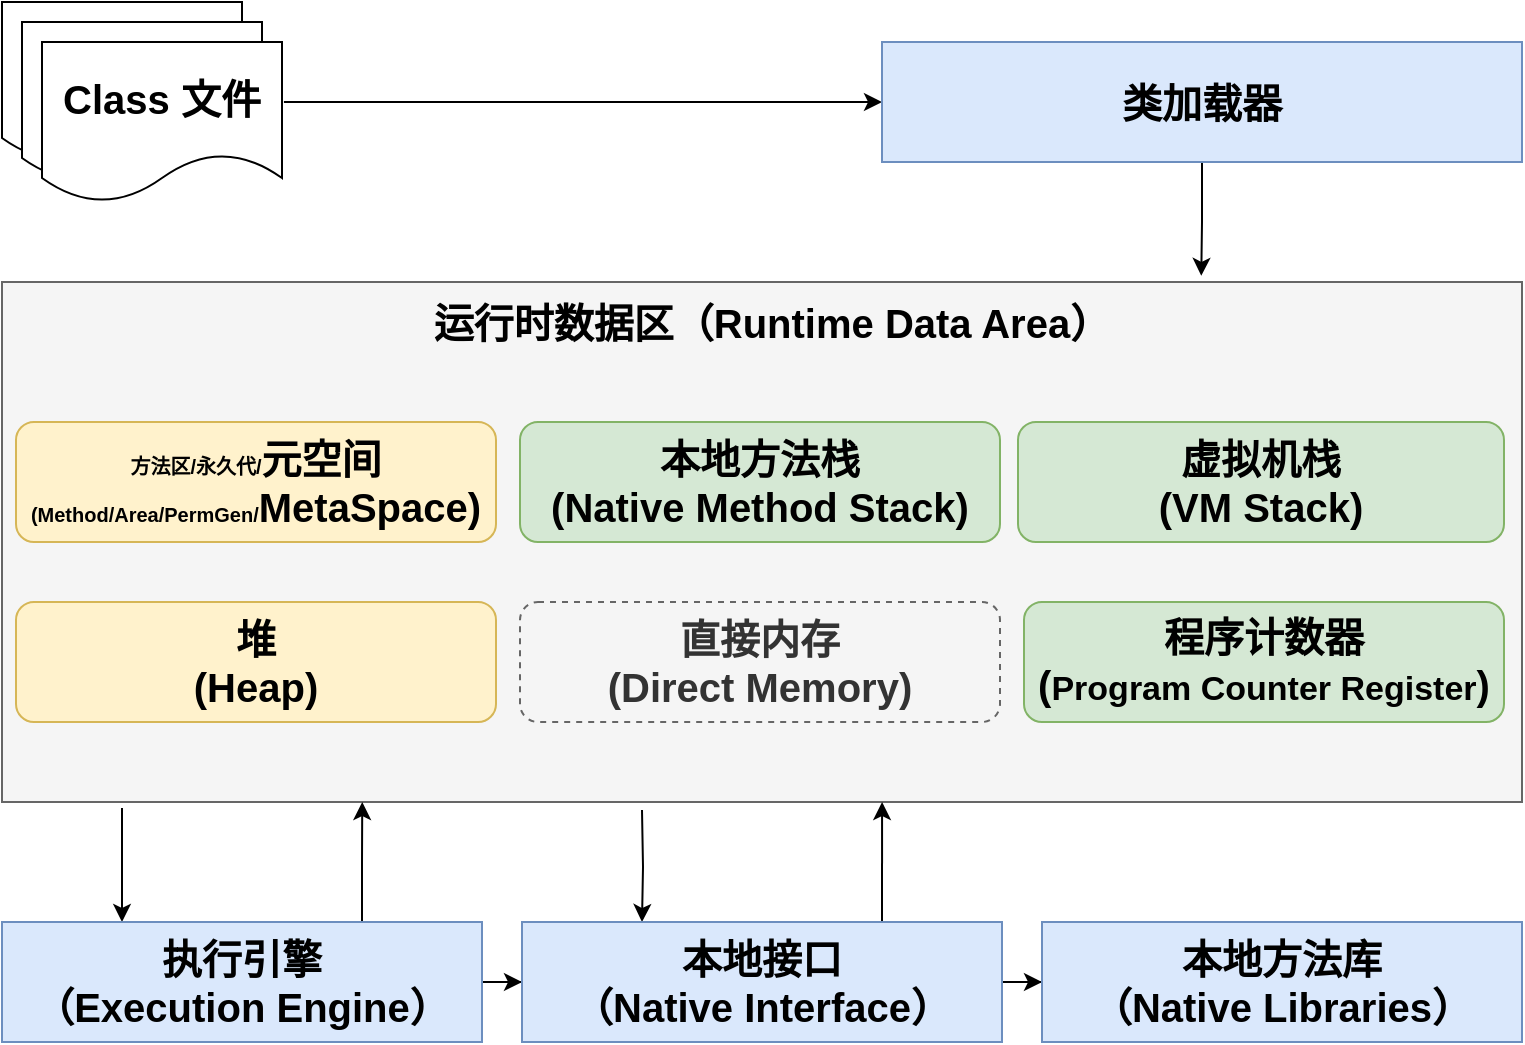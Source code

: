 <mxfile pages="1" version="11.1.4" type="device"><diagram id="fKWJHCWi0PWYeF1DqAUs" name="JVM"><mxGraphModel dx="1086" dy="808" grid="1" gridSize="10" guides="1" tooltips="1" connect="1" arrows="1" fold="1" page="1" pageScale="1" pageWidth="827" pageHeight="1169" math="0" shadow="0"><root><mxCell id="K5vQuv-Dk4xeFdWFVyDW-0"/><mxCell id="K5vQuv-Dk4xeFdWFVyDW-1" parent="K5vQuv-Dk4xeFdWFVyDW-0"/><mxCell id="ZrS2CXRlSte3F61JZxF_-2" style="edgeStyle=orthogonalEdgeStyle;rounded=0;orthogonalLoop=1;jettySize=auto;html=1;exitX=1.008;exitY=0.375;exitDx=0;exitDy=0;entryX=0;entryY=0.5;entryDx=0;entryDy=0;exitPerimeter=0;" parent="K5vQuv-Dk4xeFdWFVyDW-1" source="ZrS2CXRlSte3F61JZxF_-27" target="ZrS2CXRlSte3F61JZxF_-1" edge="1"><mxGeometry relative="1" as="geometry"><mxPoint x="360" y="110" as="sourcePoint"/></mxGeometry></mxCell><mxCell id="ZrS2CXRlSte3F61JZxF_-13" style="edgeStyle=orthogonalEdgeStyle;rounded=0;orthogonalLoop=1;jettySize=auto;html=1;exitX=0.5;exitY=1;exitDx=0;exitDy=0;entryX=0.789;entryY=-0.012;entryDx=0;entryDy=0;entryPerimeter=0;" parent="K5vQuv-Dk4xeFdWFVyDW-1" source="ZrS2CXRlSte3F61JZxF_-1" target="ZrS2CXRlSte3F61JZxF_-3" edge="1"><mxGeometry relative="1" as="geometry"/></mxCell><mxCell id="ZrS2CXRlSte3F61JZxF_-1" value="&lt;b&gt;&lt;font style=&quot;font-size: 20px&quot;&gt;类加载器&lt;/font&gt;&lt;/b&gt;" style="rounded=0;whiteSpace=wrap;html=1;fillColor=#dae8fc;strokeColor=#6c8ebf;" parent="K5vQuv-Dk4xeFdWFVyDW-1" vertex="1"><mxGeometry x="480" y="80" width="320" height="60" as="geometry"/></mxCell><mxCell id="ZrS2CXRlSte3F61JZxF_-23" style="edgeStyle=orthogonalEdgeStyle;rounded=0;orthogonalLoop=1;jettySize=auto;html=1;entryX=0.25;entryY=0;entryDx=0;entryDy=0;" parent="K5vQuv-Dk4xeFdWFVyDW-1" target="ZrS2CXRlSte3F61JZxF_-16" edge="1"><mxGeometry relative="1" as="geometry"><mxPoint x="360" y="464" as="sourcePoint"/></mxGeometry></mxCell><mxCell id="ZrS2CXRlSte3F61JZxF_-24" style="edgeStyle=orthogonalEdgeStyle;rounded=0;orthogonalLoop=1;jettySize=auto;html=1;" parent="K5vQuv-Dk4xeFdWFVyDW-1" edge="1"><mxGeometry relative="1" as="geometry"><mxPoint x="100" y="463" as="sourcePoint"/><mxPoint x="100" y="520" as="targetPoint"/></mxGeometry></mxCell><mxCell id="ZrS2CXRlSte3F61JZxF_-3" value="&lt;br&gt;&lt;br&gt;" style="rounded=0;whiteSpace=wrap;html=1;fillColor=#f5f5f5;strokeColor=#666666;fontColor=#333333;" parent="K5vQuv-Dk4xeFdWFVyDW-1" vertex="1"><mxGeometry x="40" y="200" width="760" height="260" as="geometry"/></mxCell><mxCell id="ZrS2CXRlSte3F61JZxF_-4" value="&lt;b&gt;&lt;font style=&quot;font-size: 20px&quot;&gt;运行时数据区（Runtime Data Area）&lt;/font&gt;&lt;/b&gt;" style="text;html=1;strokeColor=none;fillColor=none;align=center;verticalAlign=middle;whiteSpace=wrap;rounded=0;" parent="K5vQuv-Dk4xeFdWFVyDW-1" vertex="1"><mxGeometry x="240" y="210" width="370" height="20" as="geometry"/></mxCell><mxCell id="ZrS2CXRlSte3F61JZxF_-6" value="&lt;font style=&quot;font-size: 20px&quot;&gt;&lt;b&gt;虚拟机栈&lt;br&gt;(VM Stack)&lt;br&gt;&lt;/b&gt;&lt;/font&gt;" style="rounded=1;whiteSpace=wrap;html=1;fillColor=#d5e8d4;strokeColor=#82b366;" parent="K5vQuv-Dk4xeFdWFVyDW-1" vertex="1"><mxGeometry x="548" y="270" width="243" height="60" as="geometry"/></mxCell><mxCell id="ZrS2CXRlSte3F61JZxF_-7" value="&lt;font style=&quot;font-size: 20px&quot;&gt;&lt;b&gt;本地方法栈&lt;br&gt;(Native Method Stack)&lt;br&gt;&lt;/b&gt;&lt;/font&gt;" style="rounded=1;whiteSpace=wrap;html=1;fillColor=#d5e8d4;strokeColor=#82b366;" parent="K5vQuv-Dk4xeFdWFVyDW-1" vertex="1"><mxGeometry x="299" y="270" width="240" height="60" as="geometry"/></mxCell><mxCell id="ZrS2CXRlSte3F61JZxF_-8" value="&lt;font style=&quot;font-size: 10px&quot;&gt;&lt;b&gt;&lt;font style=&quot;font-size: 10px&quot;&gt;方法区/永久代/&lt;/font&gt;&lt;span style=&quot;font-size: 20px&quot;&gt;元空间&lt;/span&gt;&lt;br&gt;&lt;span&gt;(Method/&lt;/span&gt;&lt;span&gt;Area/PermGen/&lt;/span&gt;&lt;span style=&quot;font-size: 20px&quot;&gt;MetaSpace)&lt;/span&gt;&lt;br&gt;&lt;/b&gt;&lt;/font&gt;" style="rounded=1;whiteSpace=wrap;html=1;fillColor=#fff2cc;strokeColor=#d6b656;" parent="K5vQuv-Dk4xeFdWFVyDW-1" vertex="1"><mxGeometry x="47" y="270" width="240" height="60" as="geometry"/></mxCell><mxCell id="ZrS2CXRlSte3F61JZxF_-9" value="&lt;font style=&quot;font-size: 20px&quot;&gt;&lt;b&gt;堆&lt;br&gt;(Heap)&lt;br&gt;&lt;/b&gt;&lt;/font&gt;" style="rounded=1;whiteSpace=wrap;html=1;fillColor=#fff2cc;strokeColor=#d6b656;" parent="K5vQuv-Dk4xeFdWFVyDW-1" vertex="1"><mxGeometry x="47" y="360" width="240" height="60" as="geometry"/></mxCell><mxCell id="ZrS2CXRlSte3F61JZxF_-10" value="&lt;font&gt;&lt;b&gt;&lt;span style=&quot;font-size: 20px&quot;&gt;程序计数器&lt;/span&gt;&lt;br&gt;&lt;span style=&quot;font-size: 20px&quot;&gt;(&lt;/span&gt;&lt;font style=&quot;font-size: 17px&quot;&gt;Program Counter Register&lt;/font&gt;&lt;span style=&quot;font-size: 20px&quot;&gt;)&lt;/span&gt;&lt;br&gt;&lt;/b&gt;&lt;/font&gt;" style="rounded=1;whiteSpace=wrap;html=1;fillColor=#d5e8d4;strokeColor=#82b366;" parent="K5vQuv-Dk4xeFdWFVyDW-1" vertex="1"><mxGeometry x="551" y="360" width="240" height="60" as="geometry"/></mxCell><mxCell id="ZrS2CXRlSte3F61JZxF_-18" value="" style="edgeStyle=orthogonalEdgeStyle;rounded=0;orthogonalLoop=1;jettySize=auto;html=1;" parent="K5vQuv-Dk4xeFdWFVyDW-1" source="ZrS2CXRlSte3F61JZxF_-14" target="ZrS2CXRlSte3F61JZxF_-16" edge="1"><mxGeometry relative="1" as="geometry"/></mxCell><mxCell id="ZrS2CXRlSte3F61JZxF_-21" style="edgeStyle=orthogonalEdgeStyle;rounded=0;orthogonalLoop=1;jettySize=auto;html=1;exitX=0.75;exitY=0;exitDx=0;exitDy=0;entryX=0.237;entryY=1;entryDx=0;entryDy=0;entryPerimeter=0;" parent="K5vQuv-Dk4xeFdWFVyDW-1" source="ZrS2CXRlSte3F61JZxF_-14" target="ZrS2CXRlSte3F61JZxF_-3" edge="1"><mxGeometry relative="1" as="geometry"/></mxCell><mxCell id="ZrS2CXRlSte3F61JZxF_-14" value="&lt;b&gt;&lt;font style=&quot;font-size: 20px&quot;&gt;执行引擎&lt;br&gt;（Execution Engine）&lt;br&gt;&lt;/font&gt;&lt;/b&gt;" style="rounded=0;whiteSpace=wrap;html=1;fillColor=#dae8fc;strokeColor=#6c8ebf;" parent="K5vQuv-Dk4xeFdWFVyDW-1" vertex="1"><mxGeometry x="40" y="520" width="240" height="60" as="geometry"/></mxCell><mxCell id="ZrS2CXRlSte3F61JZxF_-19" value="" style="edgeStyle=orthogonalEdgeStyle;rounded=0;orthogonalLoop=1;jettySize=auto;html=1;" parent="K5vQuv-Dk4xeFdWFVyDW-1" source="ZrS2CXRlSte3F61JZxF_-16" target="ZrS2CXRlSte3F61JZxF_-17" edge="1"><mxGeometry relative="1" as="geometry"/></mxCell><mxCell id="ZrS2CXRlSte3F61JZxF_-22" style="edgeStyle=orthogonalEdgeStyle;rounded=0;orthogonalLoop=1;jettySize=auto;html=1;exitX=0.75;exitY=0;exitDx=0;exitDy=0;entryX=0.579;entryY=1;entryDx=0;entryDy=0;entryPerimeter=0;" parent="K5vQuv-Dk4xeFdWFVyDW-1" source="ZrS2CXRlSte3F61JZxF_-16" target="ZrS2CXRlSte3F61JZxF_-3" edge="1"><mxGeometry relative="1" as="geometry"/></mxCell><mxCell id="ZrS2CXRlSte3F61JZxF_-16" value="&lt;b&gt;&lt;font style=&quot;font-size: 20px&quot;&gt;本地接口&lt;br&gt;（Native Interface）&lt;br&gt;&lt;/font&gt;&lt;/b&gt;" style="rounded=0;whiteSpace=wrap;html=1;fillColor=#dae8fc;strokeColor=#6c8ebf;" parent="K5vQuv-Dk4xeFdWFVyDW-1" vertex="1"><mxGeometry x="300" y="520" width="240" height="60" as="geometry"/></mxCell><mxCell id="ZrS2CXRlSte3F61JZxF_-17" value="&lt;b&gt;&lt;font style=&quot;font-size: 20px&quot;&gt;本地方法库&lt;br&gt;（Native Libraries）&lt;br&gt;&lt;/font&gt;&lt;/b&gt;" style="rounded=0;whiteSpace=wrap;html=1;fillColor=#dae8fc;strokeColor=#6c8ebf;" parent="K5vQuv-Dk4xeFdWFVyDW-1" vertex="1"><mxGeometry x="560" y="520" width="240" height="60" as="geometry"/></mxCell><mxCell id="ZrS2CXRlSte3F61JZxF_-25" value="" style="shape=document;whiteSpace=wrap;html=1;boundedLbl=1;" parent="K5vQuv-Dk4xeFdWFVyDW-1" vertex="1"><mxGeometry x="40" y="60" width="120" height="80" as="geometry"/></mxCell><mxCell id="ZrS2CXRlSte3F61JZxF_-26" value="" style="shape=document;whiteSpace=wrap;html=1;boundedLbl=1;" parent="K5vQuv-Dk4xeFdWFVyDW-1" vertex="1"><mxGeometry x="50" y="70" width="120" height="80" as="geometry"/></mxCell><mxCell id="ZrS2CXRlSte3F61JZxF_-27" value="&lt;b&gt;&lt;font style=&quot;font-size: 20px&quot;&gt;Class 文件&lt;/font&gt;&lt;/b&gt;" style="shape=document;whiteSpace=wrap;html=1;boundedLbl=1;" parent="K5vQuv-Dk4xeFdWFVyDW-1" vertex="1"><mxGeometry x="60" y="80" width="120" height="80" as="geometry"/></mxCell><mxCell id="39GaT5ApCae0Nbk6aMrS-0" value="&lt;font style=&quot;font-size: 20px&quot;&gt;&lt;b&gt;直接内存&lt;br&gt;(Direct Memory)&lt;br&gt;&lt;/b&gt;&lt;/font&gt;" style="rounded=1;whiteSpace=wrap;html=1;fillColor=#f5f5f5;strokeColor=#666666;fontColor=#333333;dashed=1;" vertex="1" parent="K5vQuv-Dk4xeFdWFVyDW-1"><mxGeometry x="299" y="360" width="240" height="60" as="geometry"/></mxCell></root></mxGraphModel></diagram><diagram id="Z49jfu8BUXo5CoD6iL63" name="RuntimeDataArea"><mxGraphModel dx="1086" dy="808" grid="1" gridSize="10" guides="1" tooltips="1" connect="1" arrows="1" fold="1" page="1" pageScale="1" pageWidth="827" pageHeight="1169" math="0" shadow="0"><root><mxCell id="QiHUK10Fa6v9C33tXjB3-0"/><mxCell id="QiHUK10Fa6v9C33tXjB3-1" parent="QiHUK10Fa6v9C33tXjB3-0"/><mxCell id="QiHUK10Fa6v9C33tXjB3-2" value="&lt;br&gt;&lt;br&gt;" style="rounded=0;whiteSpace=wrap;html=1;fillColor=#f5f5f5;strokeColor=#666666;fontColor=#333333;" parent="QiHUK10Fa6v9C33tXjB3-1" vertex="1"><mxGeometry x="40" y="200" width="760" height="640" as="geometry"/></mxCell><mxCell id="QiHUK10Fa6v9C33tXjB3-3" value="&lt;b&gt;&lt;font style=&quot;font-size: 20px&quot;&gt;运行时数据区（Runtime Data Area）&lt;/font&gt;&lt;/b&gt;" style="text;html=1;strokeColor=none;fillColor=none;align=center;verticalAlign=middle;whiteSpace=wrap;rounded=0;" parent="QiHUK10Fa6v9C33tXjB3-1" vertex="1"><mxGeometry x="240" y="210" width="370" height="20" as="geometry"/></mxCell><mxCell id="QiHUK10Fa6v9C33tXjB3-4" value="&lt;font style=&quot;font-size: 20px&quot;&gt;&lt;b&gt;&lt;br&gt;&lt;/b&gt;&lt;/font&gt;" style="rounded=1;whiteSpace=wrap;html=1;fillColor=#d5e8d4;strokeColor=#82b366;" parent="QiHUK10Fa6v9C33tXjB3-1" vertex="1"><mxGeometry x="292" y="640" width="243" height="190" as="geometry"/></mxCell><mxCell id="QiHUK10Fa6v9C33tXjB3-5" value="&lt;font style=&quot;font-size: 20px&quot;&gt;&lt;b&gt;&lt;br&gt;&lt;/b&gt;&lt;/font&gt;" style="rounded=1;whiteSpace=wrap;html=1;fillColor=#d5e8d4;strokeColor=#82b366;" parent="QiHUK10Fa6v9C33tXjB3-1" vertex="1"><mxGeometry x="46" y="640" width="240" height="190" as="geometry"/></mxCell><mxCell id="QiHUK10Fa6v9C33tXjB3-6" value="&lt;font style=&quot;font-size: 20px&quot;&gt;&lt;b&gt;&lt;br&gt;&lt;/b&gt;&lt;/font&gt;" style="rounded=1;whiteSpace=wrap;html=1;fillColor=#fff2cc;strokeColor=#d6b656;" parent="QiHUK10Fa6v9C33tXjB3-1" vertex="1"><mxGeometry x="52" y="270" width="240" height="320" as="geometry"/></mxCell><mxCell id="QiHUK10Fa6v9C33tXjB3-7" value="&lt;font style=&quot;font-size: 20px&quot;&gt;&lt;b&gt;&lt;br&gt;&lt;/b&gt;&lt;/font&gt;" style="rounded=1;whiteSpace=wrap;html=1;fillColor=#fff2cc;strokeColor=#d6b656;" parent="QiHUK10Fa6v9C33tXjB3-1" vertex="1"><mxGeometry x="298" y="275" width="240" height="315" as="geometry"/></mxCell><mxCell id="QiHUK10Fa6v9C33tXjB3-8" value="&lt;font&gt;&lt;b&gt;&lt;br&gt;&lt;/b&gt;&lt;/font&gt;" style="rounded=1;whiteSpace=wrap;html=1;fillColor=#d5e8d4;strokeColor=#82b366;" parent="QiHUK10Fa6v9C33tXjB3-1" vertex="1"><mxGeometry x="541" y="640" width="240" height="190" as="geometry"/></mxCell><mxCell id="QiHUK10Fa6v9C33tXjB3-9" value="&lt;font style=&quot;font-size: 20px&quot;&gt;&lt;b&gt;类信息&lt;/b&gt;&lt;/font&gt;" style="rounded=1;whiteSpace=wrap;html=1;" parent="QiHUK10Fa6v9C33tXjB3-1" vertex="1"><mxGeometry x="67" y="350" width="210" height="30" as="geometry"/></mxCell><mxCell id="QiHUK10Fa6v9C33tXjB3-10" value="&lt;b&gt;&lt;font style=&quot;font-size: 10px&quot;&gt;方法区/&lt;/font&gt;&lt;/b&gt;&lt;b style=&quot;font-size: 20px&quot;&gt;元空间&lt;br&gt;(&lt;/b&gt;&lt;b&gt;&lt;font style=&quot;font-size: 10px&quot;&gt;Method Area/&lt;/font&gt;&lt;/b&gt;&lt;b style=&quot;font-size: 20px&quot;&gt;MetaSpace)&lt;br&gt;&lt;/b&gt;" style="text;html=1;strokeColor=none;fillColor=none;align=center;verticalAlign=middle;whiteSpace=wrap;rounded=0;" parent="QiHUK10Fa6v9C33tXjB3-1" vertex="1"><mxGeometry x="70" y="280" width="200" height="50" as="geometry"/></mxCell><mxCell id="QiHUK10Fa6v9C33tXjB3-11" value="&lt;font style=&quot;font-size: 20px&quot;&gt;&lt;b&gt;常量池&lt;/b&gt;&lt;/font&gt;" style="rounded=1;whiteSpace=wrap;html=1;" parent="QiHUK10Fa6v9C33tXjB3-1" vertex="1"><mxGeometry x="67" y="390" width="210" height="30" as="geometry"/></mxCell><mxCell id="QiHUK10Fa6v9C33tXjB3-12" value="&lt;font style=&quot;font-size: 20px&quot;&gt;&lt;b&gt;静态变量&lt;/b&gt;&lt;/font&gt;" style="rounded=1;whiteSpace=wrap;html=1;" parent="QiHUK10Fa6v9C33tXjB3-1" vertex="1"><mxGeometry x="67" y="430" width="210" height="30" as="geometry"/></mxCell><mxCell id="QiHUK10Fa6v9C33tXjB3-13" value="&lt;font style=&quot;font-size: 20px&quot;&gt;&lt;b&gt;构造函数&lt;/b&gt;&lt;/font&gt;" style="rounded=1;whiteSpace=wrap;html=1;" parent="QiHUK10Fa6v9C33tXjB3-1" vertex="1"><mxGeometry x="67" y="470" width="210" height="30" as="geometry"/></mxCell><mxCell id="QiHUK10Fa6v9C33tXjB3-14" value="&lt;b style=&quot;font-size: 20px&quot;&gt;堆&lt;br&gt;(Heap)&lt;/b&gt;&lt;b style=&quot;font-size: 20px&quot;&gt;&lt;br&gt;&lt;/b&gt;" style="text;html=1;strokeColor=none;fillColor=none;align=center;verticalAlign=middle;whiteSpace=wrap;rounded=0;" parent="QiHUK10Fa6v9C33tXjB3-1" vertex="1"><mxGeometry x="329.5" y="280" width="180" height="50" as="geometry"/></mxCell><mxCell id="QiHUK10Fa6v9C33tXjB3-15" value="&lt;span style=&quot;font-size: 20px&quot;&gt;&lt;b&gt;类实例&lt;/b&gt;&lt;/span&gt;" style="rounded=1;whiteSpace=wrap;html=1;" parent="QiHUK10Fa6v9C33tXjB3-1" vertex="1"><mxGeometry x="313" y="355" width="210" height="30" as="geometry"/></mxCell><mxCell id="QiHUK10Fa6v9C33tXjB3-16" value="&lt;font style=&quot;font-size: 20px&quot;&gt;&lt;b&gt;对象实例&lt;/b&gt;&lt;/font&gt;" style="rounded=1;whiteSpace=wrap;html=1;" parent="QiHUK10Fa6v9C33tXjB3-1" vertex="1"><mxGeometry x="313" y="395" width="210" height="30" as="geometry"/></mxCell><mxCell id="QiHUK10Fa6v9C33tXjB3-17" value="&lt;b style=&quot;font-size: 20px&quot;&gt;本地方法栈&lt;br&gt;(Native Method Stack)&lt;/b&gt;&lt;b style=&quot;font-size: 20px&quot;&gt;&lt;br&gt;&lt;/b&gt;" style="text;html=1;strokeColor=none;fillColor=none;align=center;verticalAlign=middle;whiteSpace=wrap;rounded=0;" parent="QiHUK10Fa6v9C33tXjB3-1" vertex="1"><mxGeometry x="54" y="650" width="220" height="50" as="geometry"/></mxCell><mxCell id="QiHUK10Fa6v9C33tXjB3-18" value="&lt;font style=&quot;font-size: 20px&quot;&gt;&lt;b&gt;native method&lt;/b&gt;&lt;/font&gt;" style="rounded=1;whiteSpace=wrap;html=1;" parent="QiHUK10Fa6v9C33tXjB3-1" vertex="1"><mxGeometry x="59" y="710" width="210" height="30" as="geometry"/></mxCell><mxCell id="QiHUK10Fa6v9C33tXjB3-19" value="&lt;b style=&quot;font-size: 20px&quot;&gt;虚拟机栈&lt;br&gt;(VM Stack)&lt;/b&gt;&lt;b style=&quot;font-size: 20px&quot;&gt;&lt;br&gt;&lt;/b&gt;" style="text;html=1;strokeColor=none;fillColor=none;align=center;verticalAlign=middle;whiteSpace=wrap;rounded=0;" parent="QiHUK10Fa6v9C33tXjB3-1" vertex="1"><mxGeometry x="303.5" y="650" width="220" height="50" as="geometry"/></mxCell><mxCell id="QiHUK10Fa6v9C33tXjB3-20" value="&lt;b&gt;&lt;span style=&quot;font-size: 20px&quot;&gt;程序计数器&lt;/span&gt;&lt;br&gt;&lt;span style=&quot;font-size: 20px&quot;&gt;(&lt;/span&gt;&lt;font style=&quot;font-size: 17px&quot;&gt;Program Counter Register&lt;/font&gt;&lt;span style=&quot;font-size: 20px&quot;&gt;)&lt;/span&gt;&lt;/b&gt;&lt;b style=&quot;font-size: 20px&quot;&gt;&lt;br&gt;&lt;/b&gt;" style="text;html=1;strokeColor=none;fillColor=none;align=center;verticalAlign=middle;whiteSpace=wrap;rounded=0;" parent="QiHUK10Fa6v9C33tXjB3-1" vertex="1"><mxGeometry x="544" y="650" width="230" height="50" as="geometry"/></mxCell><mxCell id="QiHUK10Fa6v9C33tXjB3-21" value="&lt;span style=&quot;font-size: 20px&quot;&gt;&lt;b&gt;栈帧&lt;/b&gt;&lt;/span&gt;" style="rounded=1;whiteSpace=wrap;html=1;" parent="QiHUK10Fa6v9C33tXjB3-1" vertex="1"><mxGeometry x="309" y="710" width="210" height="30" as="geometry"/></mxCell><mxCell id="QiHUK10Fa6v9C33tXjB3-22" value="&lt;font style=&quot;font-size: 20px&quot;&gt;&lt;b&gt;当前线程将要执行的指令的内存地址&lt;/b&gt;&lt;/font&gt;" style="rounded=1;whiteSpace=wrap;html=1;" parent="QiHUK10Fa6v9C33tXjB3-1" vertex="1"><mxGeometry x="556" y="710" width="210" height="60" as="geometry"/></mxCell><mxCell id="_jWtHQ87aGb4Jq75fcQv-0" value="&lt;font style=&quot;font-size: 20px&quot;&gt;&lt;b&gt;即时编译后的代码&lt;/b&gt;&lt;/font&gt;" style="rounded=1;whiteSpace=wrap;html=1;" vertex="1" parent="QiHUK10Fa6v9C33tXjB3-1"><mxGeometry x="67" y="510" width="210" height="30" as="geometry"/></mxCell></root></mxGraphModel></diagram><diagram id="ErYk1C7J16shPg2j-KtX" name="RDA-MethodArea"><mxGraphModel dx="1086" dy="808" grid="1" gridSize="10" guides="1" tooltips="1" connect="1" arrows="1" fold="1" page="1" pageScale="1" pageWidth="827" pageHeight="1169" math="0" shadow="0"><root><mxCell id="0"/><mxCell id="1" parent="0"/><mxCell id="F-38vYBWxdwFhrg4JETe-1" value="&lt;font style=&quot;font-size: 20px&quot;&gt;&lt;b&gt;&lt;br&gt;&lt;/b&gt;&lt;/font&gt;" style="rounded=1;whiteSpace=wrap;html=1;fillColor=#fff2cc;strokeColor=#d6b656;" vertex="1" parent="1"><mxGeometry x="52" y="270" width="240" height="290" as="geometry"/></mxCell><mxCell id="F-38vYBWxdwFhrg4JETe-2" value="&lt;font style=&quot;font-size: 20px&quot;&gt;&lt;b&gt;类信息&lt;/b&gt;&lt;/font&gt;" style="rounded=1;whiteSpace=wrap;html=1;" vertex="1" parent="1"><mxGeometry x="67" y="350" width="210" height="30" as="geometry"/></mxCell><mxCell id="F-38vYBWxdwFhrg4JETe-3" value="&lt;b&gt;&lt;font style=&quot;font-size: 10px&quot;&gt;方法区/&lt;/font&gt;&lt;/b&gt;&lt;b style=&quot;font-size: 20px&quot;&gt;元空间&lt;br&gt;(&lt;/b&gt;&lt;b&gt;&lt;font style=&quot;font-size: 10px&quot;&gt;Method Area/&lt;/font&gt;&lt;/b&gt;&lt;b style=&quot;font-size: 20px&quot;&gt;MetaSpace)&lt;br&gt;&lt;/b&gt;" style="text;html=1;strokeColor=none;fillColor=none;align=center;verticalAlign=middle;whiteSpace=wrap;rounded=0;" vertex="1" parent="1"><mxGeometry x="70" y="280" width="200" height="50" as="geometry"/></mxCell><mxCell id="F-38vYBWxdwFhrg4JETe-4" value="&lt;font style=&quot;font-size: 20px&quot;&gt;&lt;b&gt;常量池&lt;/b&gt;&lt;/font&gt;" style="rounded=1;whiteSpace=wrap;html=1;" vertex="1" parent="1"><mxGeometry x="67" y="390" width="210" height="30" as="geometry"/></mxCell><mxCell id="F-38vYBWxdwFhrg4JETe-5" value="&lt;font style=&quot;font-size: 20px&quot;&gt;&lt;b&gt;静态变量&lt;/b&gt;&lt;/font&gt;" style="rounded=1;whiteSpace=wrap;html=1;" vertex="1" parent="1"><mxGeometry x="67" y="430" width="210" height="30" as="geometry"/></mxCell><mxCell id="F-38vYBWxdwFhrg4JETe-6" value="&lt;font style=&quot;font-size: 20px&quot;&gt;&lt;b&gt;构造函数&lt;/b&gt;&lt;/font&gt;" style="rounded=1;whiteSpace=wrap;html=1;" vertex="1" parent="1"><mxGeometry x="67" y="470" width="210" height="30" as="geometry"/></mxCell><mxCell id="F-38vYBWxdwFhrg4JETe-7" value="&lt;font style=&quot;font-size: 20px&quot;&gt;&lt;b&gt;即时编译后的代码&lt;/b&gt;&lt;/font&gt;" style="rounded=1;whiteSpace=wrap;html=1;" vertex="1" parent="1"><mxGeometry x="67" y="510" width="210" height="30" as="geometry"/></mxCell></root></mxGraphModel></diagram><diagram id="KHniV1O-jheiQ_5rhfTf" name="RDA-ProgramCounterRegister"><mxGraphModel dx="1086" dy="808" grid="1" gridSize="10" guides="1" tooltips="1" connect="1" arrows="1" fold="1" page="1" pageScale="1" pageWidth="827" pageHeight="1169" math="0" shadow="0"><root><mxCell id="i8zlTN0MupMgCPGbe0P_-0"/><mxCell id="i8zlTN0MupMgCPGbe0P_-1" parent="i8zlTN0MupMgCPGbe0P_-0"/><mxCell id="YUnCGESsnVw1HBAYcSAQ-0" value="&lt;font style=&quot;font-size: 20px&quot;&gt;&lt;b&gt;CPU&lt;/b&gt;&lt;/font&gt;" style="rounded=0;whiteSpace=wrap;html=1;fillColor=#dae8fc;strokeColor=#6c8ebf;" vertex="1" parent="i8zlTN0MupMgCPGbe0P_-1"><mxGeometry x="40" y="160" width="120" height="360" as="geometry"/></mxCell><mxCell id="YUnCGESsnVw1HBAYcSAQ-1" value="&lt;font style=&quot;font-size: 20px&quot;&gt;&lt;b&gt;程序计数器工作模拟图&lt;/b&gt;&lt;/font&gt;" style="text;html=1;strokeColor=none;fillColor=none;align=center;verticalAlign=middle;whiteSpace=wrap;rounded=0;" vertex="1" parent="i8zlTN0MupMgCPGbe0P_-1"><mxGeometry x="40" y="120" width="640" height="20" as="geometry"/></mxCell><mxCell id="YUnCGESsnVw1HBAYcSAQ-2" value="&lt;font style=&quot;font-size: 20px&quot;&gt;&lt;b&gt;当&lt;br&gt;前&lt;br&gt;正&lt;br&gt;在&lt;br&gt;执&lt;br&gt;行&lt;br&gt;的&lt;br&gt;线&lt;br&gt;程&lt;/b&gt;&lt;/font&gt;" style="text;html=1;strokeColor=none;fillColor=none;align=center;verticalAlign=middle;whiteSpace=wrap;rounded=0;" vertex="1" parent="i8zlTN0MupMgCPGbe0P_-1"><mxGeometry x="120" y="230" width="40" height="220" as="geometry"/></mxCell><mxCell id="YUnCGESsnVw1HBAYcSAQ-3" value="" style="endArrow=classic;html=1;" edge="1" parent="i8zlTN0MupMgCPGbe0P_-1"><mxGeometry width="50" height="50" relative="1" as="geometry"><mxPoint x="180" y="160" as="sourcePoint"/><mxPoint x="180" y="520" as="targetPoint"/></mxGeometry></mxCell><mxCell id="YUnCGESsnVw1HBAYcSAQ-4" value="&lt;font style=&quot;font-size: 20px&quot;&gt;&lt;b&gt;Thread1&lt;/b&gt;&lt;/font&gt;" style="rounded=0;whiteSpace=wrap;html=1;fillColor=#d5e8d4;strokeColor=#82b366;" vertex="1" parent="i8zlTN0MupMgCPGbe0P_-1"><mxGeometry x="280" y="160" width="120" height="40" as="geometry"/></mxCell><mxCell id="YUnCGESsnVw1HBAYcSAQ-5" value="&lt;font style=&quot;font-size: 20px&quot;&gt;&lt;b&gt;Thread2&lt;/b&gt;&lt;/font&gt;" style="rounded=0;whiteSpace=wrap;html=1;fillColor=#f8cecc;strokeColor=#b85450;" vertex="1" parent="i8zlTN0MupMgCPGbe0P_-1"><mxGeometry x="280" y="240" width="120" height="40" as="geometry"/></mxCell><mxCell id="YUnCGESsnVw1HBAYcSAQ-6" value="&lt;font style=&quot;font-size: 20px&quot;&gt;&lt;b&gt;Thread1&lt;/b&gt;&lt;/font&gt;" style="rounded=0;whiteSpace=wrap;html=1;fillColor=#d5e8d4;strokeColor=#82b366;" vertex="1" parent="i8zlTN0MupMgCPGbe0P_-1"><mxGeometry x="280" y="320" width="120" height="40" as="geometry"/></mxCell><mxCell id="YUnCGESsnVw1HBAYcSAQ-7" value="&lt;font style=&quot;font-size: 20px&quot;&gt;&lt;b&gt;Thread2&lt;/b&gt;&lt;/font&gt;" style="rounded=0;whiteSpace=wrap;html=1;fillColor=#f8cecc;strokeColor=#b85450;" vertex="1" parent="i8zlTN0MupMgCPGbe0P_-1"><mxGeometry x="280" y="400" width="120" height="40" as="geometry"/></mxCell><mxCell id="YUnCGESsnVw1HBAYcSAQ-8" value="&lt;font style=&quot;font-size: 20px&quot;&gt;&lt;b&gt;...&lt;/b&gt;&lt;/font&gt;" style="rounded=0;whiteSpace=wrap;html=1;fillColor=#f5f5f5;strokeColor=#666666;fontColor=#333333;" vertex="1" parent="i8zlTN0MupMgCPGbe0P_-1"><mxGeometry x="280" y="480" width="120" height="40" as="geometry"/></mxCell><mxCell id="YUnCGESsnVw1HBAYcSAQ-10" value="&lt;font style=&quot;font-size: 20px&quot;&gt;&lt;b&gt;Thread1计数器&lt;/b&gt;&lt;/font&gt;" style="rounded=1;whiteSpace=wrap;html=1;fillColor=#d5e8d4;strokeColor=#82b366;" vertex="1" parent="i8zlTN0MupMgCPGbe0P_-1"><mxGeometry x="520" y="200" width="160" height="60" as="geometry"/></mxCell><mxCell id="YUnCGESsnVw1HBAYcSAQ-12" value="&lt;font style=&quot;font-size: 20px&quot;&gt;&lt;b&gt;Thread2计数器&lt;/b&gt;&lt;/font&gt;" style="rounded=1;whiteSpace=wrap;html=1;fillColor=#f8cecc;strokeColor=#b85450;" vertex="1" parent="i8zlTN0MupMgCPGbe0P_-1"><mxGeometry x="520" y="350" width="160" height="60" as="geometry"/></mxCell><mxCell id="YUnCGESsnVw1HBAYcSAQ-13" value="" style="endArrow=classic;html=1;exitX=1;exitY=0.5;exitDx=0;exitDy=0;entryX=0;entryY=0.5;entryDx=0;entryDy=0;" edge="1" parent="i8zlTN0MupMgCPGbe0P_-1" source="YUnCGESsnVw1HBAYcSAQ-2" target="YUnCGESsnVw1HBAYcSAQ-4"><mxGeometry width="50" height="50" relative="1" as="geometry"><mxPoint x="200" y="280" as="sourcePoint"/><mxPoint x="250" y="230" as="targetPoint"/></mxGeometry></mxCell><mxCell id="YUnCGESsnVw1HBAYcSAQ-14" value="" style="endArrow=classic;html=1;exitX=1;exitY=0.5;exitDx=0;exitDy=0;entryX=0;entryY=0.5;entryDx=0;entryDy=0;" edge="1" parent="i8zlTN0MupMgCPGbe0P_-1" source="YUnCGESsnVw1HBAYcSAQ-2" target="YUnCGESsnVw1HBAYcSAQ-5"><mxGeometry width="50" height="50" relative="1" as="geometry"><mxPoint x="170" y="350" as="sourcePoint"/><mxPoint x="290" y="190" as="targetPoint"/></mxGeometry></mxCell><mxCell id="YUnCGESsnVw1HBAYcSAQ-15" value="" style="endArrow=classic;html=1;exitX=1;exitY=0.5;exitDx=0;exitDy=0;entryX=0;entryY=0.5;entryDx=0;entryDy=0;" edge="1" parent="i8zlTN0MupMgCPGbe0P_-1" source="YUnCGESsnVw1HBAYcSAQ-2" target="YUnCGESsnVw1HBAYcSAQ-6"><mxGeometry width="50" height="50" relative="1" as="geometry"><mxPoint x="170" y="350" as="sourcePoint"/><mxPoint x="290" y="270" as="targetPoint"/></mxGeometry></mxCell><mxCell id="YUnCGESsnVw1HBAYcSAQ-16" value="" style="endArrow=classic;html=1;exitX=1;exitY=0.5;exitDx=0;exitDy=0;entryX=0;entryY=0.5;entryDx=0;entryDy=0;" edge="1" parent="i8zlTN0MupMgCPGbe0P_-1" source="YUnCGESsnVw1HBAYcSAQ-2" target="YUnCGESsnVw1HBAYcSAQ-7"><mxGeometry width="50" height="50" relative="1" as="geometry"><mxPoint x="170" y="350" as="sourcePoint"/><mxPoint x="290" y="350" as="targetPoint"/></mxGeometry></mxCell><mxCell id="YUnCGESsnVw1HBAYcSAQ-17" value="" style="endArrow=classic;html=1;exitX=1;exitY=0.5;exitDx=0;exitDy=0;entryX=0;entryY=0.5;entryDx=0;entryDy=0;" edge="1" parent="i8zlTN0MupMgCPGbe0P_-1" source="YUnCGESsnVw1HBAYcSAQ-2" target="YUnCGESsnVw1HBAYcSAQ-8"><mxGeometry width="50" height="50" relative="1" as="geometry"><mxPoint x="170" y="350" as="sourcePoint"/><mxPoint x="290" y="430" as="targetPoint"/></mxGeometry></mxCell><mxCell id="YUnCGESsnVw1HBAYcSAQ-18" value="" style="endArrow=classic;startArrow=classic;html=1;exitX=1;exitY=0.5;exitDx=0;exitDy=0;entryX=0;entryY=0.5;entryDx=0;entryDy=0;" edge="1" parent="i8zlTN0MupMgCPGbe0P_-1" source="YUnCGESsnVw1HBAYcSAQ-4" target="YUnCGESsnVw1HBAYcSAQ-10"><mxGeometry width="50" height="50" relative="1" as="geometry"><mxPoint x="440" y="280" as="sourcePoint"/><mxPoint x="490" y="230" as="targetPoint"/></mxGeometry></mxCell><mxCell id="YUnCGESsnVw1HBAYcSAQ-19" value="" style="endArrow=classic;startArrow=classic;html=1;exitX=1;exitY=0.5;exitDx=0;exitDy=0;entryX=0;entryY=0.5;entryDx=0;entryDy=0;" edge="1" parent="i8zlTN0MupMgCPGbe0P_-1" source="YUnCGESsnVw1HBAYcSAQ-5" target="YUnCGESsnVw1HBAYcSAQ-12"><mxGeometry width="50" height="50" relative="1" as="geometry"><mxPoint x="410" y="190" as="sourcePoint"/><mxPoint x="530" y="270" as="targetPoint"/></mxGeometry></mxCell><mxCell id="YUnCGESsnVw1HBAYcSAQ-20" value="" style="endArrow=classic;startArrow=classic;html=1;exitX=1;exitY=0.5;exitDx=0;exitDy=0;entryX=0;entryY=0.5;entryDx=0;entryDy=0;" edge="1" parent="i8zlTN0MupMgCPGbe0P_-1" source="YUnCGESsnVw1HBAYcSAQ-6" target="YUnCGESsnVw1HBAYcSAQ-10"><mxGeometry width="50" height="50" relative="1" as="geometry"><mxPoint x="410" y="270" as="sourcePoint"/><mxPoint x="530" y="430" as="targetPoint"/></mxGeometry></mxCell><mxCell id="YUnCGESsnVw1HBAYcSAQ-21" value="" style="endArrow=classic;startArrow=classic;html=1;exitX=1;exitY=0.5;exitDx=0;exitDy=0;entryX=0;entryY=0.5;entryDx=0;entryDy=0;" edge="1" parent="i8zlTN0MupMgCPGbe0P_-1" source="YUnCGESsnVw1HBAYcSAQ-7" target="YUnCGESsnVw1HBAYcSAQ-12"><mxGeometry width="50" height="50" relative="1" as="geometry"><mxPoint x="410" y="350" as="sourcePoint"/><mxPoint x="530" y="270" as="targetPoint"/></mxGeometry></mxCell><mxCell id="YUnCGESsnVw1HBAYcSAQ-23" value="&lt;font style=&quot;font-size: 20px&quot;&gt;&lt;b&gt;ThreadN计数器&lt;/b&gt;&lt;/font&gt;" style="rounded=1;whiteSpace=wrap;html=1;fillColor=#f5f5f5;strokeColor=#666666;fontColor=#333333;" vertex="1" parent="i8zlTN0MupMgCPGbe0P_-1"><mxGeometry x="520" y="470" width="160" height="60" as="geometry"/></mxCell><mxCell id="YUnCGESsnVw1HBAYcSAQ-24" value="" style="endArrow=classic;startArrow=classic;html=1;exitX=1;exitY=0.5;exitDx=0;exitDy=0;entryX=0;entryY=0.5;entryDx=0;entryDy=0;" edge="1" parent="i8zlTN0MupMgCPGbe0P_-1"><mxGeometry width="50" height="50" relative="1" as="geometry"><mxPoint x="400" y="499" as="sourcePoint"/><mxPoint x="520" y="499" as="targetPoint"/></mxGeometry></mxCell></root></mxGraphModel></diagram><diagram id="DeV4ZPmAej9bQ8zAG5hL" name="RDA-Stack"><mxGraphModel dx="1086" dy="808" grid="1" gridSize="10" guides="1" tooltips="1" connect="1" arrows="1" fold="1" page="1" pageScale="1" pageWidth="827" pageHeight="1169" math="0" shadow="0"><root><mxCell id="abeY6lwf9FgJLAfO8SQA-0"/><mxCell id="abeY6lwf9FgJLAfO8SQA-1" parent="abeY6lwf9FgJLAfO8SQA-0"/><mxCell id="VvysBq3xZdq14nndXIQv-0" value="" style="rounded=0;whiteSpace=wrap;html=1;fillColor=#f5f5f5;strokeColor=#666666;fontColor=#333333;" vertex="1" parent="abeY6lwf9FgJLAfO8SQA-1"><mxGeometry x="80" y="160" width="160" height="400" as="geometry"/></mxCell><mxCell id="VvysBq3xZdq14nndXIQv-1" value="&lt;font style=&quot;font-size: 20px&quot;&gt;&lt;b&gt;当前栈帧&lt;/b&gt;&lt;/font&gt;" style="rounded=1;whiteSpace=wrap;html=1;fillColor=#dae8fc;strokeColor=#6c8ebf;" vertex="1" parent="abeY6lwf9FgJLAfO8SQA-1"><mxGeometry x="90" y="170" width="140" height="40" as="geometry"/></mxCell><mxCell id="VvysBq3xZdq14nndXIQv-2" value="&lt;font style=&quot;font-size: 20px&quot;&gt;&lt;b&gt;栈帧1&lt;/b&gt;&lt;/font&gt;" style="rounded=1;whiteSpace=wrap;html=1;fillColor=#dae8fc;strokeColor=#6c8ebf;" vertex="1" parent="abeY6lwf9FgJLAfO8SQA-1"><mxGeometry x="90" y="510" width="140" height="40" as="geometry"/></mxCell><mxCell id="VvysBq3xZdq14nndXIQv-3" value="&lt;font style=&quot;font-size: 20px&quot;&gt;&lt;b&gt;栈帧2&lt;/b&gt;&lt;/font&gt;" style="rounded=1;whiteSpace=wrap;html=1;fillColor=#dae8fc;strokeColor=#6c8ebf;" vertex="1" parent="abeY6lwf9FgJLAfO8SQA-1"><mxGeometry x="90" y="400" width="140" height="40" as="geometry"/></mxCell><mxCell id="VvysBq3xZdq14nndXIQv-4" value="&lt;font style=&quot;font-size: 20px&quot;&gt;&lt;b&gt;栈帧n&lt;/b&gt;&lt;/font&gt;" style="rounded=1;whiteSpace=wrap;html=1;fillColor=#dae8fc;strokeColor=#6c8ebf;" vertex="1" parent="abeY6lwf9FgJLAfO8SQA-1"><mxGeometry x="90" y="290" width="140" height="40" as="geometry"/></mxCell><mxCell id="VvysBq3xZdq14nndXIQv-5" value="" style="endArrow=classic;html=1;exitX=1;exitY=0.5;exitDx=0;exitDy=0;" edge="1" parent="abeY6lwf9FgJLAfO8SQA-1" source="VvysBq3xZdq14nndXIQv-1"><mxGeometry width="50" height="50" relative="1" as="geometry"><mxPoint x="350" y="230" as="sourcePoint"/><mxPoint x="360" y="190" as="targetPoint"/></mxGeometry></mxCell><mxCell id="VvysBq3xZdq14nndXIQv-7" value="&lt;font style=&quot;font-size: 20px&quot;&gt;&lt;b&gt;栈帧结构&lt;/b&gt;&lt;/font&gt;" style="text;html=1;resizable=0;points=[];align=center;verticalAlign=middle;labelBackgroundColor=#ffffff;" vertex="1" connectable="0" parent="VvysBq3xZdq14nndXIQv-5"><mxGeometry x="-0.2" y="-2" relative="1" as="geometry"><mxPoint x="16" y="-20" as="offset"/></mxGeometry></mxCell><mxCell id="VvysBq3xZdq14nndXIQv-6" value="" style="rounded=1;whiteSpace=wrap;html=1;fillColor=#dae8fc;strokeColor=#6c8ebf;" vertex="1" parent="abeY6lwf9FgJLAfO8SQA-1"><mxGeometry x="360" y="160" width="240" height="400" as="geometry"/></mxCell><mxCell id="VvysBq3xZdq14nndXIQv-8" value="&lt;font style=&quot;font-size: 20px&quot;&gt;&lt;b&gt;局部变量表&lt;br&gt;Local Variable Table&lt;br&gt;&lt;/b&gt;&lt;/font&gt;" style="rounded=0;whiteSpace=wrap;html=1;fillColor=#d5e8d4;strokeColor=#82b366;" vertex="1" parent="abeY6lwf9FgJLAfO8SQA-1"><mxGeometry x="375" y="170" width="210" height="50" as="geometry"/></mxCell><mxCell id="VvysBq3xZdq14nndXIQv-9" value="&lt;font style=&quot;font-size: 20px&quot;&gt;&lt;b&gt;操作数栈&lt;br&gt;Operand Stack&lt;br&gt;&lt;/b&gt;&lt;/font&gt;" style="rounded=0;whiteSpace=wrap;html=1;fillColor=#d5e8d4;strokeColor=#82b366;" vertex="1" parent="abeY6lwf9FgJLAfO8SQA-1"><mxGeometry x="375" y="285" width="210" height="50" as="geometry"/></mxCell><mxCell id="VvysBq3xZdq14nndXIQv-10" value="&lt;font style=&quot;font-size: 20px&quot;&gt;&lt;b&gt;动态链接&lt;br&gt;Dynamic Linking&lt;br&gt;&lt;/b&gt;&lt;/font&gt;" style="rounded=0;whiteSpace=wrap;html=1;fillColor=#d5e8d4;strokeColor=#82b366;" vertex="1" parent="abeY6lwf9FgJLAfO8SQA-1"><mxGeometry x="375" y="390" width="210" height="50" as="geometry"/></mxCell><mxCell id="VvysBq3xZdq14nndXIQv-11" value="&lt;font style=&quot;font-size: 20px&quot;&gt;&lt;b&gt;方法返回地址&lt;br&gt;Return Address&lt;br&gt;&lt;/b&gt;&lt;/font&gt;" style="rounded=0;whiteSpace=wrap;html=1;fillColor=#d5e8d4;strokeColor=#82b366;" vertex="1" parent="abeY6lwf9FgJLAfO8SQA-1"><mxGeometry x="375" y="501" width="210" height="50" as="geometry"/></mxCell></root></mxGraphModel></diagram><diagram id="JskYQA0GXkMuHlT17OFP" name="Page-4"><mxGraphModel dx="1086" dy="808" grid="1" gridSize="10" guides="1" tooltips="1" connect="1" arrows="1" fold="1" page="1" pageScale="1" pageWidth="827" pageHeight="1169" math="0" shadow="0"><root><mxCell id="pbq2hb0-GLlWhsmKYuVn-0"/><mxCell id="pbq2hb0-GLlWhsmKYuVn-1" parent="pbq2hb0-GLlWhsmKYuVn-0"/><mxCell id="Em3NsEJT1Y0wZcjZJiiD-0" value="heap" style="rounded=0;whiteSpace=wrap;html=1;verticalAlign=top;fontSize=20;fillColor=#dae8fc;strokeColor=#6c8ebf;" vertex="1" parent="pbq2hb0-GLlWhsmKYuVn-1"><mxGeometry x="80" y="160" width="120" height="280" as="geometry"/></mxCell><mxCell id="Em3NsEJT1Y0wZcjZJiiD-1" value="obj1 ref" style="rounded=0;whiteSpace=wrap;html=1;fillColor=#d5e8d4;strokeColor=#82b366;fontSize=19;" vertex="1" parent="pbq2hb0-GLlWhsmKYuVn-1"><mxGeometry x="360" y="220" width="120" height="60" as="geometry"/></mxCell><mxCell id="Em3NsEJT1Y0wZcjZJiiD-2" value="Obj1" style="ellipse;whiteSpace=wrap;html=1;fontSize=20;" vertex="1" parent="pbq2hb0-GLlWhsmKYuVn-1"><mxGeometry x="105" y="205" width="70" height="50" as="geometry"/></mxCell><mxCell id="Em3NsEJT1Y0wZcjZJiiD-3" value="Obj2" style="ellipse;whiteSpace=wrap;html=1;fontSize=20;" vertex="1" parent="pbq2hb0-GLlWhsmKYuVn-1"><mxGeometry x="105" y="345" width="70" height="50" as="geometry"/></mxCell><mxCell id="Em3NsEJT1Y0wZcjZJiiD-4" value="&lt;span style=&quot;font-size: 19px ; white-space: normal&quot;&gt;obj2 ref&lt;/span&gt;" style="rounded=0;whiteSpace=wrap;html=1;fillColor=#d5e8d4;strokeColor=#82b366;" vertex="1" parent="pbq2hb0-GLlWhsmKYuVn-1"><mxGeometry x="360" y="320" width="120" height="60" as="geometry"/></mxCell><mxCell id="Em3NsEJT1Y0wZcjZJiiD-5" value="" style="curved=1;endArrow=classic;html=1;fontSize=20;entryX=0;entryY=0.5;entryDx=0;entryDy=0;exitX=0;exitY=0.5;exitDx=0;exitDy=0;fillColor=#ffe6cc;strokeColor=#d79b00;" edge="1" parent="pbq2hb0-GLlWhsmKYuVn-1" source="Em3NsEJT1Y0wZcjZJiiD-3" target="Em3NsEJT1Y0wZcjZJiiD-2"><mxGeometry width="50" height="50" relative="1" as="geometry"><mxPoint x="80" y="510" as="sourcePoint"/><mxPoint x="130" y="460" as="targetPoint"/><Array as="points"><mxPoint x="90" y="320"/><mxPoint x="90" y="280"/></Array></mxGeometry></mxCell><mxCell id="Em3NsEJT1Y0wZcjZJiiD-6" value="" style="curved=1;endArrow=classic;html=1;fontSize=20;entryX=1;entryY=0.5;entryDx=0;entryDy=0;exitX=0.986;exitY=0.38;exitDx=0;exitDy=0;exitPerimeter=0;fillColor=#ffe6cc;strokeColor=#d79b00;" edge="1" parent="pbq2hb0-GLlWhsmKYuVn-1" source="Em3NsEJT1Y0wZcjZJiiD-2" target="Em3NsEJT1Y0wZcjZJiiD-3"><mxGeometry width="50" height="50" relative="1" as="geometry"><mxPoint x="115" y="380" as="sourcePoint"/><mxPoint x="115" y="240" as="targetPoint"/><Array as="points"><mxPoint x="190" y="280"/><mxPoint x="190" y="320"/></Array></mxGeometry></mxCell><mxCell id="Em3NsEJT1Y0wZcjZJiiD-7" value="" style="endArrow=classic;html=1;fontSize=20;entryX=0.986;entryY=0.36;entryDx=0;entryDy=0;entryPerimeter=0;exitX=0;exitY=0.5;exitDx=0;exitDy=0;fillColor=#f8cecc;strokeColor=#b85450;" edge="1" parent="pbq2hb0-GLlWhsmKYuVn-1" source="Em3NsEJT1Y0wZcjZJiiD-1" target="Em3NsEJT1Y0wZcjZJiiD-2"><mxGeometry width="50" height="50" relative="1" as="geometry"><mxPoint x="240" y="300" as="sourcePoint"/><mxPoint x="290" y="250" as="targetPoint"/></mxGeometry></mxCell><mxCell id="Em3NsEJT1Y0wZcjZJiiD-8" value="" style="endArrow=classic;html=1;fontSize=20;entryX=1;entryY=0.5;entryDx=0;entryDy=0;exitX=0;exitY=0.5;exitDx=0;exitDy=0;fillColor=#f8cecc;strokeColor=#b85450;" edge="1" parent="pbq2hb0-GLlWhsmKYuVn-1" source="Em3NsEJT1Y0wZcjZJiiD-4" target="Em3NsEJT1Y0wZcjZJiiD-3"><mxGeometry width="50" height="50" relative="1" as="geometry"><mxPoint x="370" y="240" as="sourcePoint"/><mxPoint x="184.02" y="233" as="targetPoint"/></mxGeometry></mxCell><mxCell id="Em3NsEJT1Y0wZcjZJiiD-9" value="X" style="text;html=1;strokeColor=#b85450;fillColor=#f8cecc;align=center;verticalAlign=middle;whiteSpace=wrap;rounded=0;fontSize=19;" vertex="1" parent="pbq2hb0-GLlWhsmKYuVn-1"><mxGeometry x="270" y="230" width="40" height="20" as="geometry"/></mxCell><mxCell id="Em3NsEJT1Y0wZcjZJiiD-10" value="X" style="text;html=1;strokeColor=#b85450;fillColor=#f8cecc;align=center;verticalAlign=middle;whiteSpace=wrap;rounded=0;fontSize=19;" vertex="1" parent="pbq2hb0-GLlWhsmKYuVn-1"><mxGeometry x="266" y="344" width="40" height="20" as="geometry"/></mxCell></root></mxGraphModel></diagram></mxfile>
